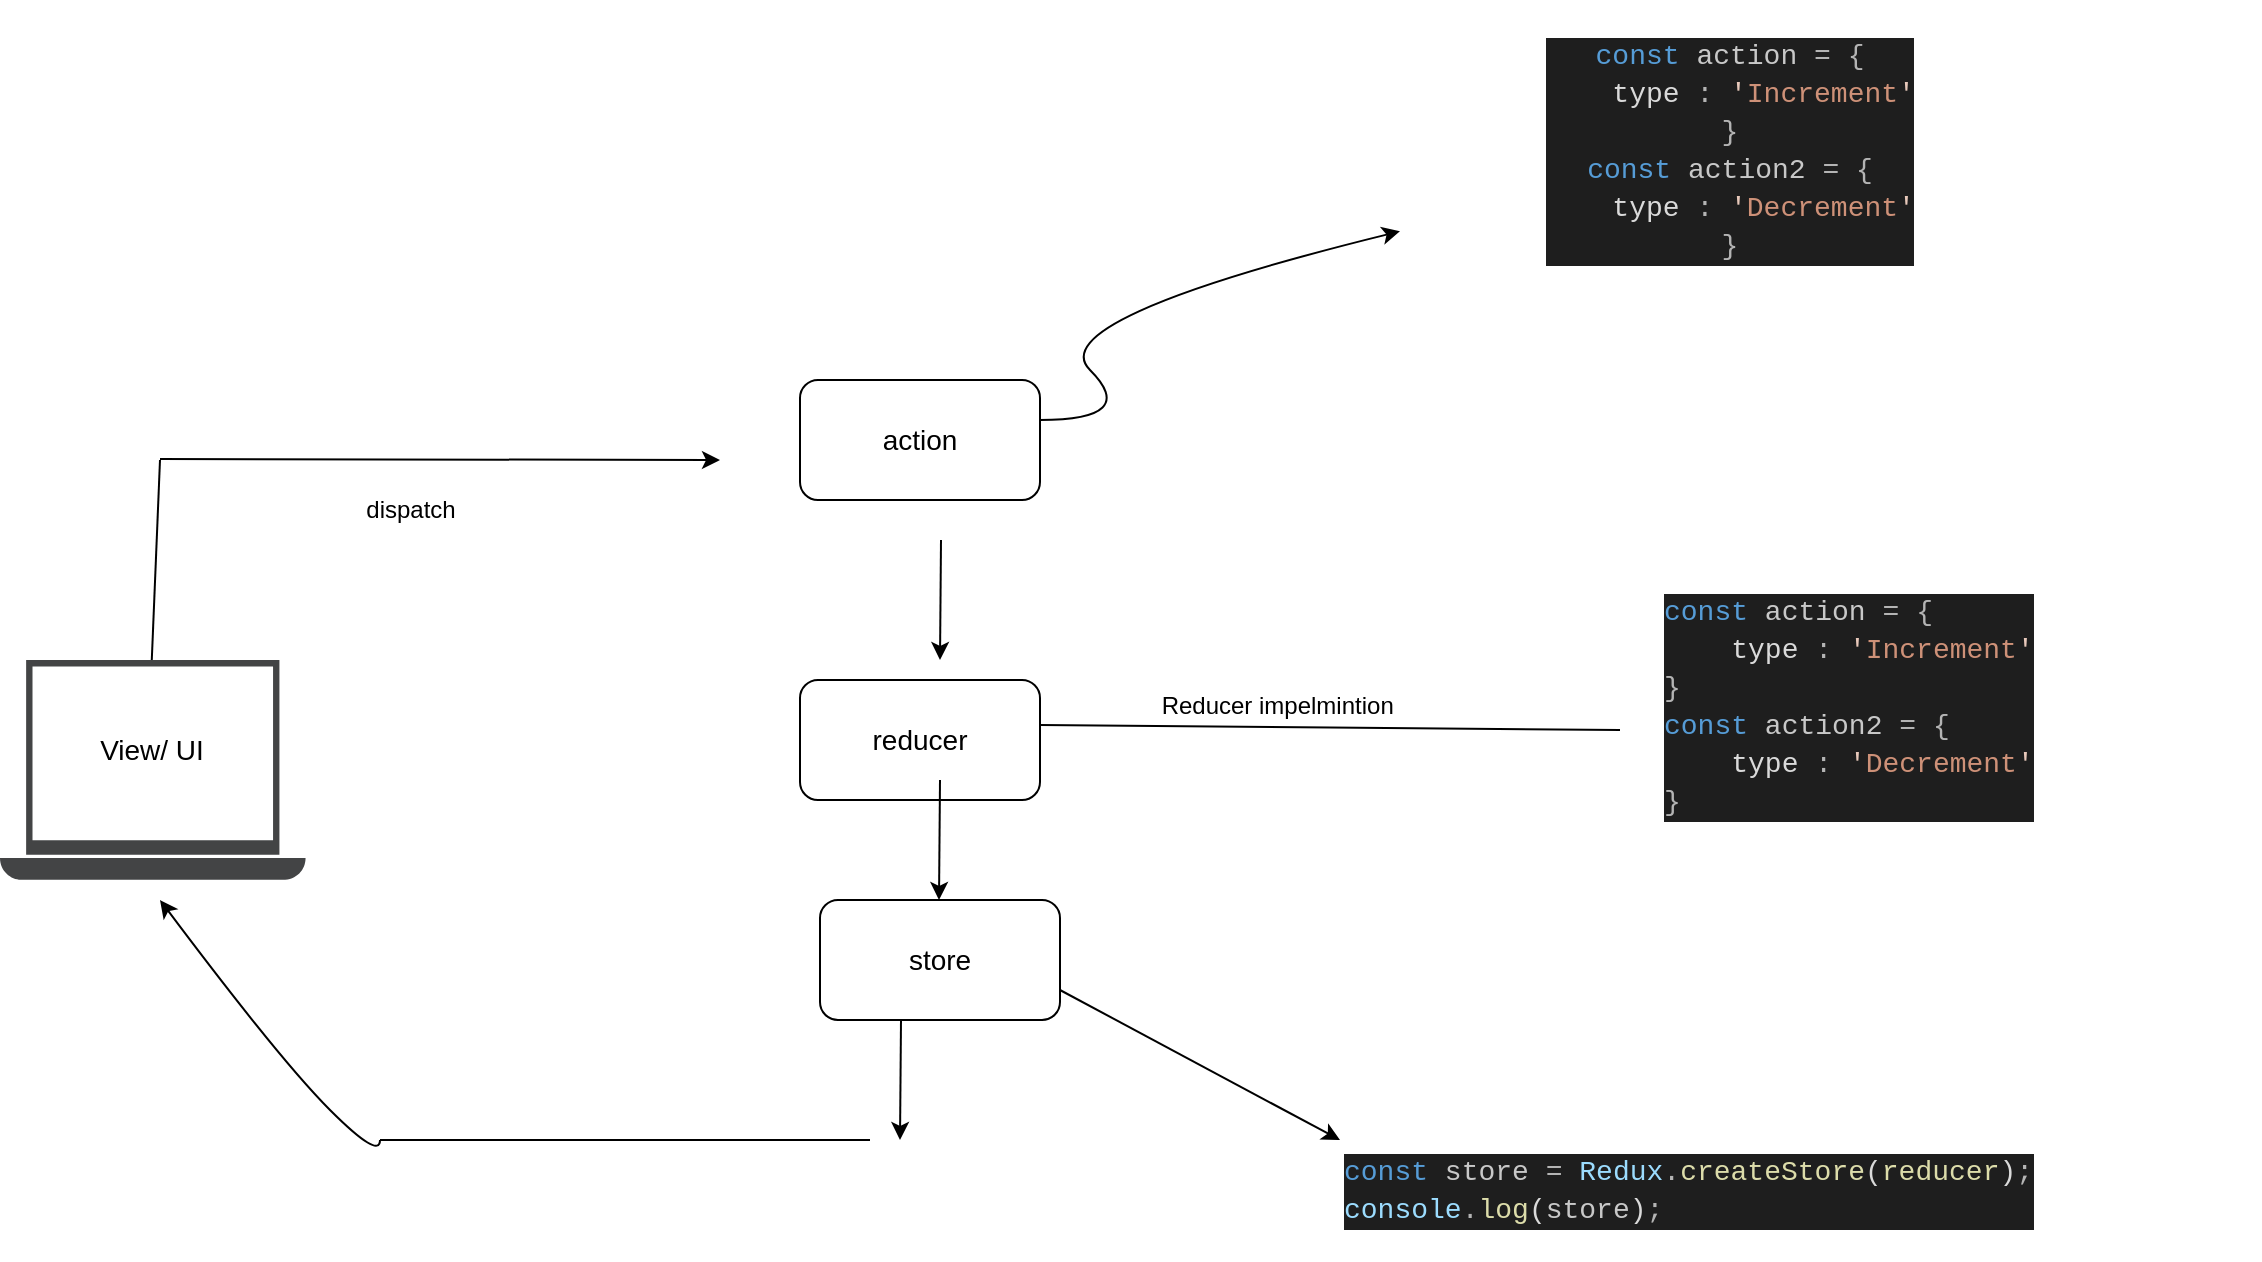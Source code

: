 <mxfile>
    <diagram id="FCY7vqEvU6a_ZlxAxX73" name="Page-1">
        <mxGraphModel dx="768" dy="1543" grid="1" gridSize="10" guides="1" tooltips="1" connect="1" arrows="1" fold="1" page="1" pageScale="1" pageWidth="850" pageHeight="1100" math="0" shadow="0">
            <root>
                <mxCell id="0"/>
                <mxCell id="1" parent="0"/>
                <mxCell id="2" value="" style="sketch=0;pointerEvents=1;shadow=0;dashed=0;html=1;strokeColor=none;fillColor=#434445;aspect=fixed;labelPosition=center;verticalLabelPosition=bottom;verticalAlign=top;align=center;outlineConnect=0;shape=mxgraph.vvd.laptop;" vertex="1" parent="1">
                    <mxGeometry x="20" y="160" width="152.78" height="110" as="geometry"/>
                </mxCell>
                <mxCell id="3" value="" style="endArrow=classic;html=1;" edge="1" parent="1">
                    <mxGeometry width="50" height="50" relative="1" as="geometry">
                        <mxPoint x="100" y="59.5" as="sourcePoint"/>
                        <mxPoint x="380" y="60" as="targetPoint"/>
                    </mxGeometry>
                </mxCell>
                <mxCell id="4" value="" style="endArrow=none;html=1;" edge="1" parent="1">
                    <mxGeometry width="50" height="50" relative="1" as="geometry">
                        <mxPoint x="95.89" y="160" as="sourcePoint"/>
                        <mxPoint x="100" y="60" as="targetPoint"/>
                    </mxGeometry>
                </mxCell>
                <mxCell id="5" value="&lt;font style=&quot;font-size: 14px;&quot;&gt;action&lt;/font&gt;" style="rounded=1;whiteSpace=wrap;html=1;" vertex="1" parent="1">
                    <mxGeometry x="420" y="20" width="120" height="60" as="geometry"/>
                </mxCell>
                <mxCell id="6" value="" style="endArrow=classic;html=1;" edge="1" parent="1">
                    <mxGeometry width="50" height="50" relative="1" as="geometry">
                        <mxPoint x="490.5" y="100" as="sourcePoint"/>
                        <mxPoint x="490" y="160" as="targetPoint"/>
                        <Array as="points"/>
                    </mxGeometry>
                </mxCell>
                <mxCell id="7" value="&lt;font style=&quot;font-size: 14px;&quot;&gt;reducer&lt;/font&gt;" style="rounded=1;whiteSpace=wrap;html=1;" vertex="1" parent="1">
                    <mxGeometry x="420" y="170" width="120" height="60" as="geometry"/>
                </mxCell>
                <mxCell id="9" value="&lt;font style=&quot;font-size: 14px;&quot;&gt;store&lt;/font&gt;" style="rounded=1;whiteSpace=wrap;html=1;" vertex="1" parent="1">
                    <mxGeometry x="430" y="280" width="120" height="60" as="geometry"/>
                </mxCell>
                <mxCell id="10" value="" style="endArrow=none;html=1;" edge="1" parent="1">
                    <mxGeometry width="50" height="50" relative="1" as="geometry">
                        <mxPoint x="210" y="400" as="sourcePoint"/>
                        <mxPoint x="455" y="400" as="targetPoint"/>
                    </mxGeometry>
                </mxCell>
                <mxCell id="11" value="" style="endArrow=classic;html=1;" edge="1" parent="1">
                    <mxGeometry width="50" height="50" relative="1" as="geometry">
                        <mxPoint x="490" y="220" as="sourcePoint"/>
                        <mxPoint x="489.5" y="280" as="targetPoint"/>
                        <Array as="points"/>
                    </mxGeometry>
                </mxCell>
                <mxCell id="12" value="" style="endArrow=classic;html=1;" edge="1" parent="1">
                    <mxGeometry width="50" height="50" relative="1" as="geometry">
                        <mxPoint x="470.5" y="340" as="sourcePoint"/>
                        <mxPoint x="470" y="400" as="targetPoint"/>
                        <Array as="points"/>
                    </mxGeometry>
                </mxCell>
                <mxCell id="13" value="" style="curved=1;endArrow=classic;html=1;" edge="1" parent="1">
                    <mxGeometry width="50" height="50" relative="1" as="geometry">
                        <mxPoint x="210" y="400" as="sourcePoint"/>
                        <mxPoint x="100" y="280" as="targetPoint"/>
                        <Array as="points">
                            <mxPoint x="210" y="410"/>
                            <mxPoint x="160" y="360"/>
                        </Array>
                    </mxGeometry>
                </mxCell>
                <mxCell id="14" value="dispatch" style="text;html=1;align=center;verticalAlign=middle;resizable=0;points=[];autosize=1;strokeColor=none;fillColor=none;" vertex="1" parent="1">
                    <mxGeometry x="190" y="70" width="70" height="30" as="geometry"/>
                </mxCell>
                <mxCell id="15" value="&lt;font style=&quot;font-size: 14px;&quot;&gt;View/ UI&lt;/font&gt;" style="text;html=1;align=center;verticalAlign=middle;whiteSpace=wrap;rounded=0;" vertex="1" parent="1">
                    <mxGeometry x="66.39" y="190" width="60" height="30" as="geometry"/>
                </mxCell>
                <mxCell id="19" value="" style="edgeStyle=entityRelationEdgeStyle;startArrow=none;endArrow=none;segment=10;curved=1;sourcePerimeterSpacing=0;targetPerimeterSpacing=0;entryX=0;entryY=0.5;entryDx=0;entryDy=0;" edge="1" parent="1">
                    <mxGeometry relative="1" as="geometry">
                        <mxPoint x="540" y="192.5" as="sourcePoint"/>
                        <mxPoint x="830" y="195" as="targetPoint"/>
                    </mxGeometry>
                </mxCell>
                <mxCell id="22" value="Reducer impelmintion&amp;nbsp;" style="text;html=1;align=center;verticalAlign=middle;resizable=0;points=[];autosize=1;strokeColor=none;fillColor=none;" vertex="1" parent="1">
                    <mxGeometry x="590" y="168" width="140" height="30" as="geometry"/>
                </mxCell>
                <mxCell id="24" value="" style="curved=1;endArrow=classic;html=1;" edge="1" parent="1" target="34">
                    <mxGeometry width="50" height="50" relative="1" as="geometry">
                        <mxPoint x="540" y="40" as="sourcePoint"/>
                        <mxPoint x="590" y="-10" as="targetPoint"/>
                        <Array as="points">
                            <mxPoint x="590" y="40"/>
                            <mxPoint x="540" y="-10"/>
                        </Array>
                    </mxGeometry>
                </mxCell>
                <mxCell id="26" value="&lt;div style=&quot;color: rgb(218, 218, 218); background-color: rgb(30, 30, 30); font-family: Consolas, &amp;quot;Courier New&amp;quot;, monospace; font-size: 14px; line-height: 19px; white-space-collapse: preserve;&quot;&gt;&lt;br&gt;&lt;/div&gt;" style="text;html=1;align=center;verticalAlign=middle;resizable=0;points=[];autosize=1;strokeColor=none;fillColor=none;" vertex="1" parent="1">
                    <mxGeometry x="770" y="-132" width="20" height="30" as="geometry"/>
                </mxCell>
                <mxCell id="34" value="&lt;div style=&quot;color: rgb(218, 218, 218); background-color: rgb(30, 30, 30); font-family: Consolas, &amp;quot;Courier New&amp;quot;, monospace; font-size: 14px; line-height: 19px; white-space: pre;&quot;&gt;&lt;div&gt;&lt;span style=&quot;color: #569cd6;&quot;&gt;const&lt;/span&gt;&lt;span style=&quot;color: #dadada;&quot;&gt; &lt;/span&gt;&lt;span style=&quot;color: #c8c8c8;&quot;&gt;action&lt;/span&gt;&lt;span style=&quot;color: #dadada;&quot;&gt; &lt;/span&gt;&lt;span style=&quot;color: #b4b4b4;&quot;&gt;=&lt;/span&gt;&lt;span style=&quot;color: #dadada;&quot;&gt; &lt;/span&gt;&lt;span style=&quot;color: #b4b4b4;&quot;&gt;{&lt;/span&gt;&lt;/div&gt;&lt;div&gt;&lt;span style=&quot;color: #dadada;&quot;&gt;&amp;nbsp; &amp;nbsp; &lt;/span&gt;&lt;span style=&quot;color: #dadada;&quot;&gt;type&lt;/span&gt;&lt;span style=&quot;color: #9cdcfe;&quot;&gt; &lt;/span&gt;&lt;span style=&quot;color: #b4b4b4;&quot;&gt;:&lt;/span&gt;&lt;span style=&quot;color: #dadada;&quot;&gt; &lt;/span&gt;&lt;span style=&quot;color: #e8c9bb;&quot;&gt;&#39;&lt;/span&gt;&lt;span style=&quot;color: #ce9178;&quot;&gt;Increment&lt;/span&gt;&lt;span style=&quot;color: #e8c9bb;&quot;&gt;&#39;&lt;/span&gt;&lt;/div&gt;&lt;div&gt;&lt;span style=&quot;color: #b4b4b4;&quot;&gt;}&lt;/span&gt;&lt;/div&gt;&lt;div&gt;&lt;span style=&quot;color: #569cd6;&quot;&gt;const&lt;/span&gt;&lt;span style=&quot;color: #dadada;&quot;&gt; &lt;/span&gt;&lt;span style=&quot;color: #c8c8c8;&quot;&gt;action2&lt;/span&gt;&lt;span style=&quot;color: #dadada;&quot;&gt; &lt;/span&gt;&lt;span style=&quot;color: #b4b4b4;&quot;&gt;=&lt;/span&gt;&lt;span style=&quot;color: #dadada;&quot;&gt; &lt;/span&gt;&lt;span style=&quot;color: #b4b4b4;&quot;&gt;{&lt;/span&gt;&lt;/div&gt;&lt;div&gt;&lt;span style=&quot;color: #dadada;&quot;&gt;&amp;nbsp; &amp;nbsp; &lt;/span&gt;&lt;span style=&quot;color: #dadada;&quot;&gt;type&lt;/span&gt;&lt;span style=&quot;color: #9cdcfe;&quot;&gt; &lt;/span&gt;&lt;span style=&quot;color: #b4b4b4;&quot;&gt;:&lt;/span&gt;&lt;span style=&quot;color: #dadada;&quot;&gt; &lt;/span&gt;&lt;span style=&quot;color: #e8c9bb;&quot;&gt;&#39;&lt;/span&gt;&lt;span style=&quot;color: #ce9178;&quot;&gt;Decrement&lt;/span&gt;&lt;span style=&quot;color: #e8c9bb;&quot;&gt;&#39;&lt;/span&gt;&lt;/div&gt;&lt;div&gt;&lt;span style=&quot;color: #b4b4b4;&quot;&gt;}&lt;/span&gt;&lt;/div&gt;&lt;/div&gt;" style="text;strokeColor=none;align=center;fillColor=none;html=1;verticalAlign=middle;whiteSpace=wrap;rounded=0;" vertex="1" parent="1">
                    <mxGeometry x="720" y="-170" width="330" height="150" as="geometry"/>
                </mxCell>
                <mxCell id="37" value="&lt;div style=&quot;color: #dadada;background-color: #1e1e1e;font-family: Consolas, &#39;Courier New&#39;, monospace;font-weight: normal;font-size: 14px;line-height: 19px;white-space: pre;&quot;&gt;&lt;div&gt;&lt;span style=&quot;color: #569cd6;&quot;&gt;const&lt;/span&gt;&lt;span style=&quot;color: #dadada;&quot;&gt; &lt;/span&gt;&lt;span style=&quot;color: #c8c8c8;&quot;&gt;store&lt;/span&gt;&lt;span style=&quot;color: #dadada;&quot;&gt; &lt;/span&gt;&lt;span style=&quot;color: #b4b4b4;&quot;&gt;=&lt;/span&gt;&lt;span style=&quot;color: #dadada;&quot;&gt; &lt;/span&gt;&lt;span style=&quot;color: #9cdcfe;&quot;&gt;Redux&lt;/span&gt;&lt;span style=&quot;color: #b4b4b4;&quot;&gt;.&lt;/span&gt;&lt;span style=&quot;color: #dcdcaa;&quot;&gt;createStore&lt;/span&gt;&lt;span style=&quot;color: #dadada;&quot;&gt;(&lt;/span&gt;&lt;span style=&quot;color: #dcdcaa;&quot;&gt;reducer&lt;/span&gt;&lt;span style=&quot;color: #dadada;&quot;&gt;)&lt;/span&gt;&lt;span style=&quot;color: #b4b4b4;&quot;&gt;;&lt;/span&gt;&lt;/div&gt;&lt;div&gt;&lt;span style=&quot;color: #9cdcfe;&quot;&gt;console&lt;/span&gt;&lt;span style=&quot;color: #b4b4b4;&quot;&gt;.&lt;/span&gt;&lt;span style=&quot;color: #dcdcaa;&quot;&gt;log&lt;/span&gt;&lt;span style=&quot;color: #dadada;&quot;&gt;(&lt;/span&gt;&lt;span style=&quot;color: #c8c8c8;&quot;&gt;store&lt;/span&gt;&lt;span style=&quot;color: #dadada;&quot;&gt;)&lt;/span&gt;&lt;span style=&quot;color: #b4b4b4;&quot;&gt;;&lt;/span&gt;&lt;/div&gt;&lt;/div&gt;" style="text;whiteSpace=wrap;html=1;" vertex="1" parent="1">
                    <mxGeometry x="690" y="400" width="350" height="60" as="geometry"/>
                </mxCell>
                <mxCell id="38" value="" style="endArrow=classic;html=1;exitX=1;exitY=0.75;exitDx=0;exitDy=0;entryX=0;entryY=0;entryDx=0;entryDy=0;" edge="1" parent="1" source="9" target="37">
                    <mxGeometry width="50" height="50" relative="1" as="geometry">
                        <mxPoint x="640" y="410" as="sourcePoint"/>
                        <mxPoint x="690" y="360" as="targetPoint"/>
                    </mxGeometry>
                </mxCell>
                <mxCell id="40" value="&lt;div style=&quot;color: #dadada;background-color: #1e1e1e;font-family: Consolas, &#39;Courier New&#39;, monospace;font-weight: normal;font-size: 14px;line-height: 19px;white-space: pre;&quot;&gt;&lt;div&gt;&lt;span style=&quot;color: #569cd6;&quot;&gt;const&lt;/span&gt;&lt;span style=&quot;color: #dadada;&quot;&gt; &lt;/span&gt;&lt;span style=&quot;color: #c8c8c8;&quot;&gt;action&lt;/span&gt;&lt;span style=&quot;color: #dadada;&quot;&gt; &lt;/span&gt;&lt;span style=&quot;color: #b4b4b4;&quot;&gt;=&lt;/span&gt;&lt;span style=&quot;color: #dadada;&quot;&gt; &lt;/span&gt;&lt;span style=&quot;color: #b4b4b4;&quot;&gt;{&lt;/span&gt;&lt;/div&gt;&lt;div&gt;&lt;span style=&quot;color: #dadada;&quot;&gt;&amp;nbsp; &amp;nbsp; &lt;/span&gt;&lt;span style=&quot;color: #dadada;&quot;&gt;type&lt;/span&gt;&lt;span style=&quot;color: #9cdcfe;&quot;&gt; &lt;/span&gt;&lt;span style=&quot;color: #b4b4b4;&quot;&gt;:&lt;/span&gt;&lt;span style=&quot;color: #dadada;&quot;&gt; &lt;/span&gt;&lt;span style=&quot;color: #e8c9bb;&quot;&gt;&#39;&lt;/span&gt;&lt;span style=&quot;color: #ce9178;&quot;&gt;Increment&lt;/span&gt;&lt;span style=&quot;color: #e8c9bb;&quot;&gt;&#39;&lt;/span&gt;&lt;/div&gt;&lt;div&gt;&lt;span style=&quot;color: #b4b4b4;&quot;&gt;}&lt;/span&gt;&lt;/div&gt;&lt;div&gt;&lt;span style=&quot;color: #569cd6;&quot;&gt;const&lt;/span&gt;&lt;span style=&quot;color: #dadada;&quot;&gt; &lt;/span&gt;&lt;span style=&quot;color: #c8c8c8;&quot;&gt;action2&lt;/span&gt;&lt;span style=&quot;color: #dadada;&quot;&gt; &lt;/span&gt;&lt;span style=&quot;color: #b4b4b4;&quot;&gt;=&lt;/span&gt;&lt;span style=&quot;color: #dadada;&quot;&gt; &lt;/span&gt;&lt;span style=&quot;color: #b4b4b4;&quot;&gt;{&lt;/span&gt;&lt;/div&gt;&lt;div&gt;&lt;span style=&quot;color: #dadada;&quot;&gt;&amp;nbsp; &amp;nbsp; &lt;/span&gt;&lt;span style=&quot;color: #dadada;&quot;&gt;type&lt;/span&gt;&lt;span style=&quot;color: #9cdcfe;&quot;&gt; &lt;/span&gt;&lt;span style=&quot;color: #b4b4b4;&quot;&gt;:&lt;/span&gt;&lt;span style=&quot;color: #dadada;&quot;&gt; &lt;/span&gt;&lt;span style=&quot;color: #e8c9bb;&quot;&gt;&#39;&lt;/span&gt;&lt;span style=&quot;color: #ce9178;&quot;&gt;Decrement&lt;/span&gt;&lt;span style=&quot;color: #e8c9bb;&quot;&gt;&#39;&lt;/span&gt;&lt;/div&gt;&lt;div&gt;&lt;span style=&quot;color: #b4b4b4;&quot;&gt;}&lt;/span&gt;&lt;/div&gt;&lt;/div&gt;" style="text;whiteSpace=wrap;html=1;" vertex="1" parent="1">
                    <mxGeometry x="850" y="120" width="300" height="140" as="geometry"/>
                </mxCell>
            </root>
        </mxGraphModel>
    </diagram>
</mxfile>